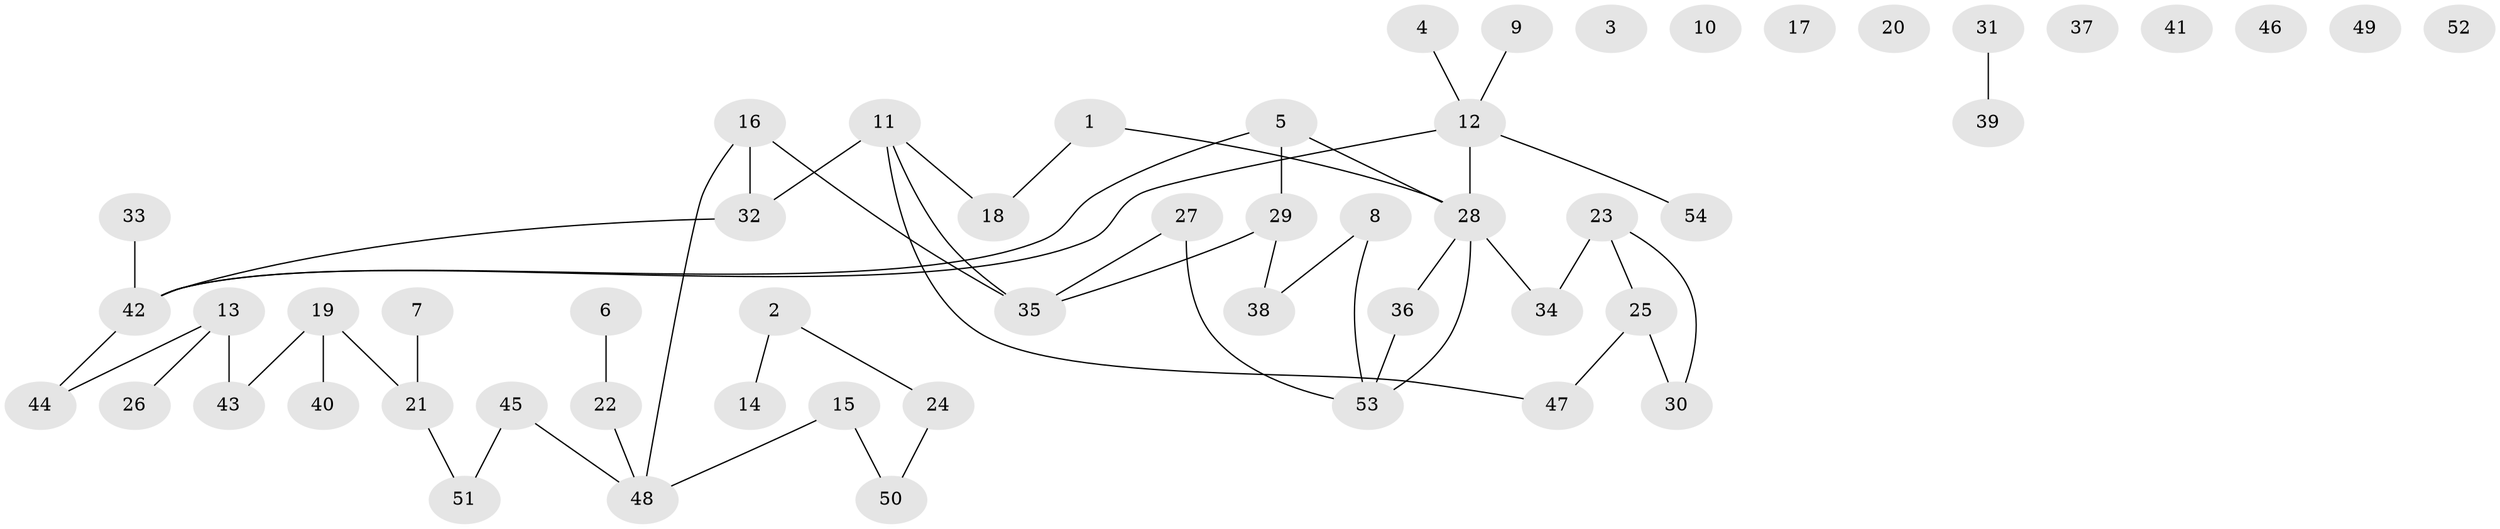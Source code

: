// coarse degree distribution, {2: 0.47058823529411764, 6: 0.058823529411764705, 5: 0.11764705882352941, 4: 0.11764705882352941, 1: 0.17647058823529413, 3: 0.058823529411764705}
// Generated by graph-tools (version 1.1) at 2025/35/03/04/25 23:35:45]
// undirected, 54 vertices, 53 edges
graph export_dot {
  node [color=gray90,style=filled];
  1;
  2;
  3;
  4;
  5;
  6;
  7;
  8;
  9;
  10;
  11;
  12;
  13;
  14;
  15;
  16;
  17;
  18;
  19;
  20;
  21;
  22;
  23;
  24;
  25;
  26;
  27;
  28;
  29;
  30;
  31;
  32;
  33;
  34;
  35;
  36;
  37;
  38;
  39;
  40;
  41;
  42;
  43;
  44;
  45;
  46;
  47;
  48;
  49;
  50;
  51;
  52;
  53;
  54;
  1 -- 18;
  1 -- 28;
  2 -- 14;
  2 -- 24;
  4 -- 12;
  5 -- 28;
  5 -- 29;
  5 -- 42;
  6 -- 22;
  7 -- 21;
  8 -- 38;
  8 -- 53;
  9 -- 12;
  11 -- 18;
  11 -- 32;
  11 -- 35;
  11 -- 47;
  12 -- 28;
  12 -- 42;
  12 -- 54;
  13 -- 26;
  13 -- 43;
  13 -- 44;
  15 -- 48;
  15 -- 50;
  16 -- 32;
  16 -- 35;
  16 -- 48;
  19 -- 21;
  19 -- 40;
  19 -- 43;
  21 -- 51;
  22 -- 48;
  23 -- 25;
  23 -- 30;
  23 -- 34;
  24 -- 50;
  25 -- 30;
  25 -- 47;
  27 -- 35;
  27 -- 53;
  28 -- 34;
  28 -- 36;
  28 -- 53;
  29 -- 35;
  29 -- 38;
  31 -- 39;
  32 -- 42;
  33 -- 42;
  36 -- 53;
  42 -- 44;
  45 -- 48;
  45 -- 51;
}
